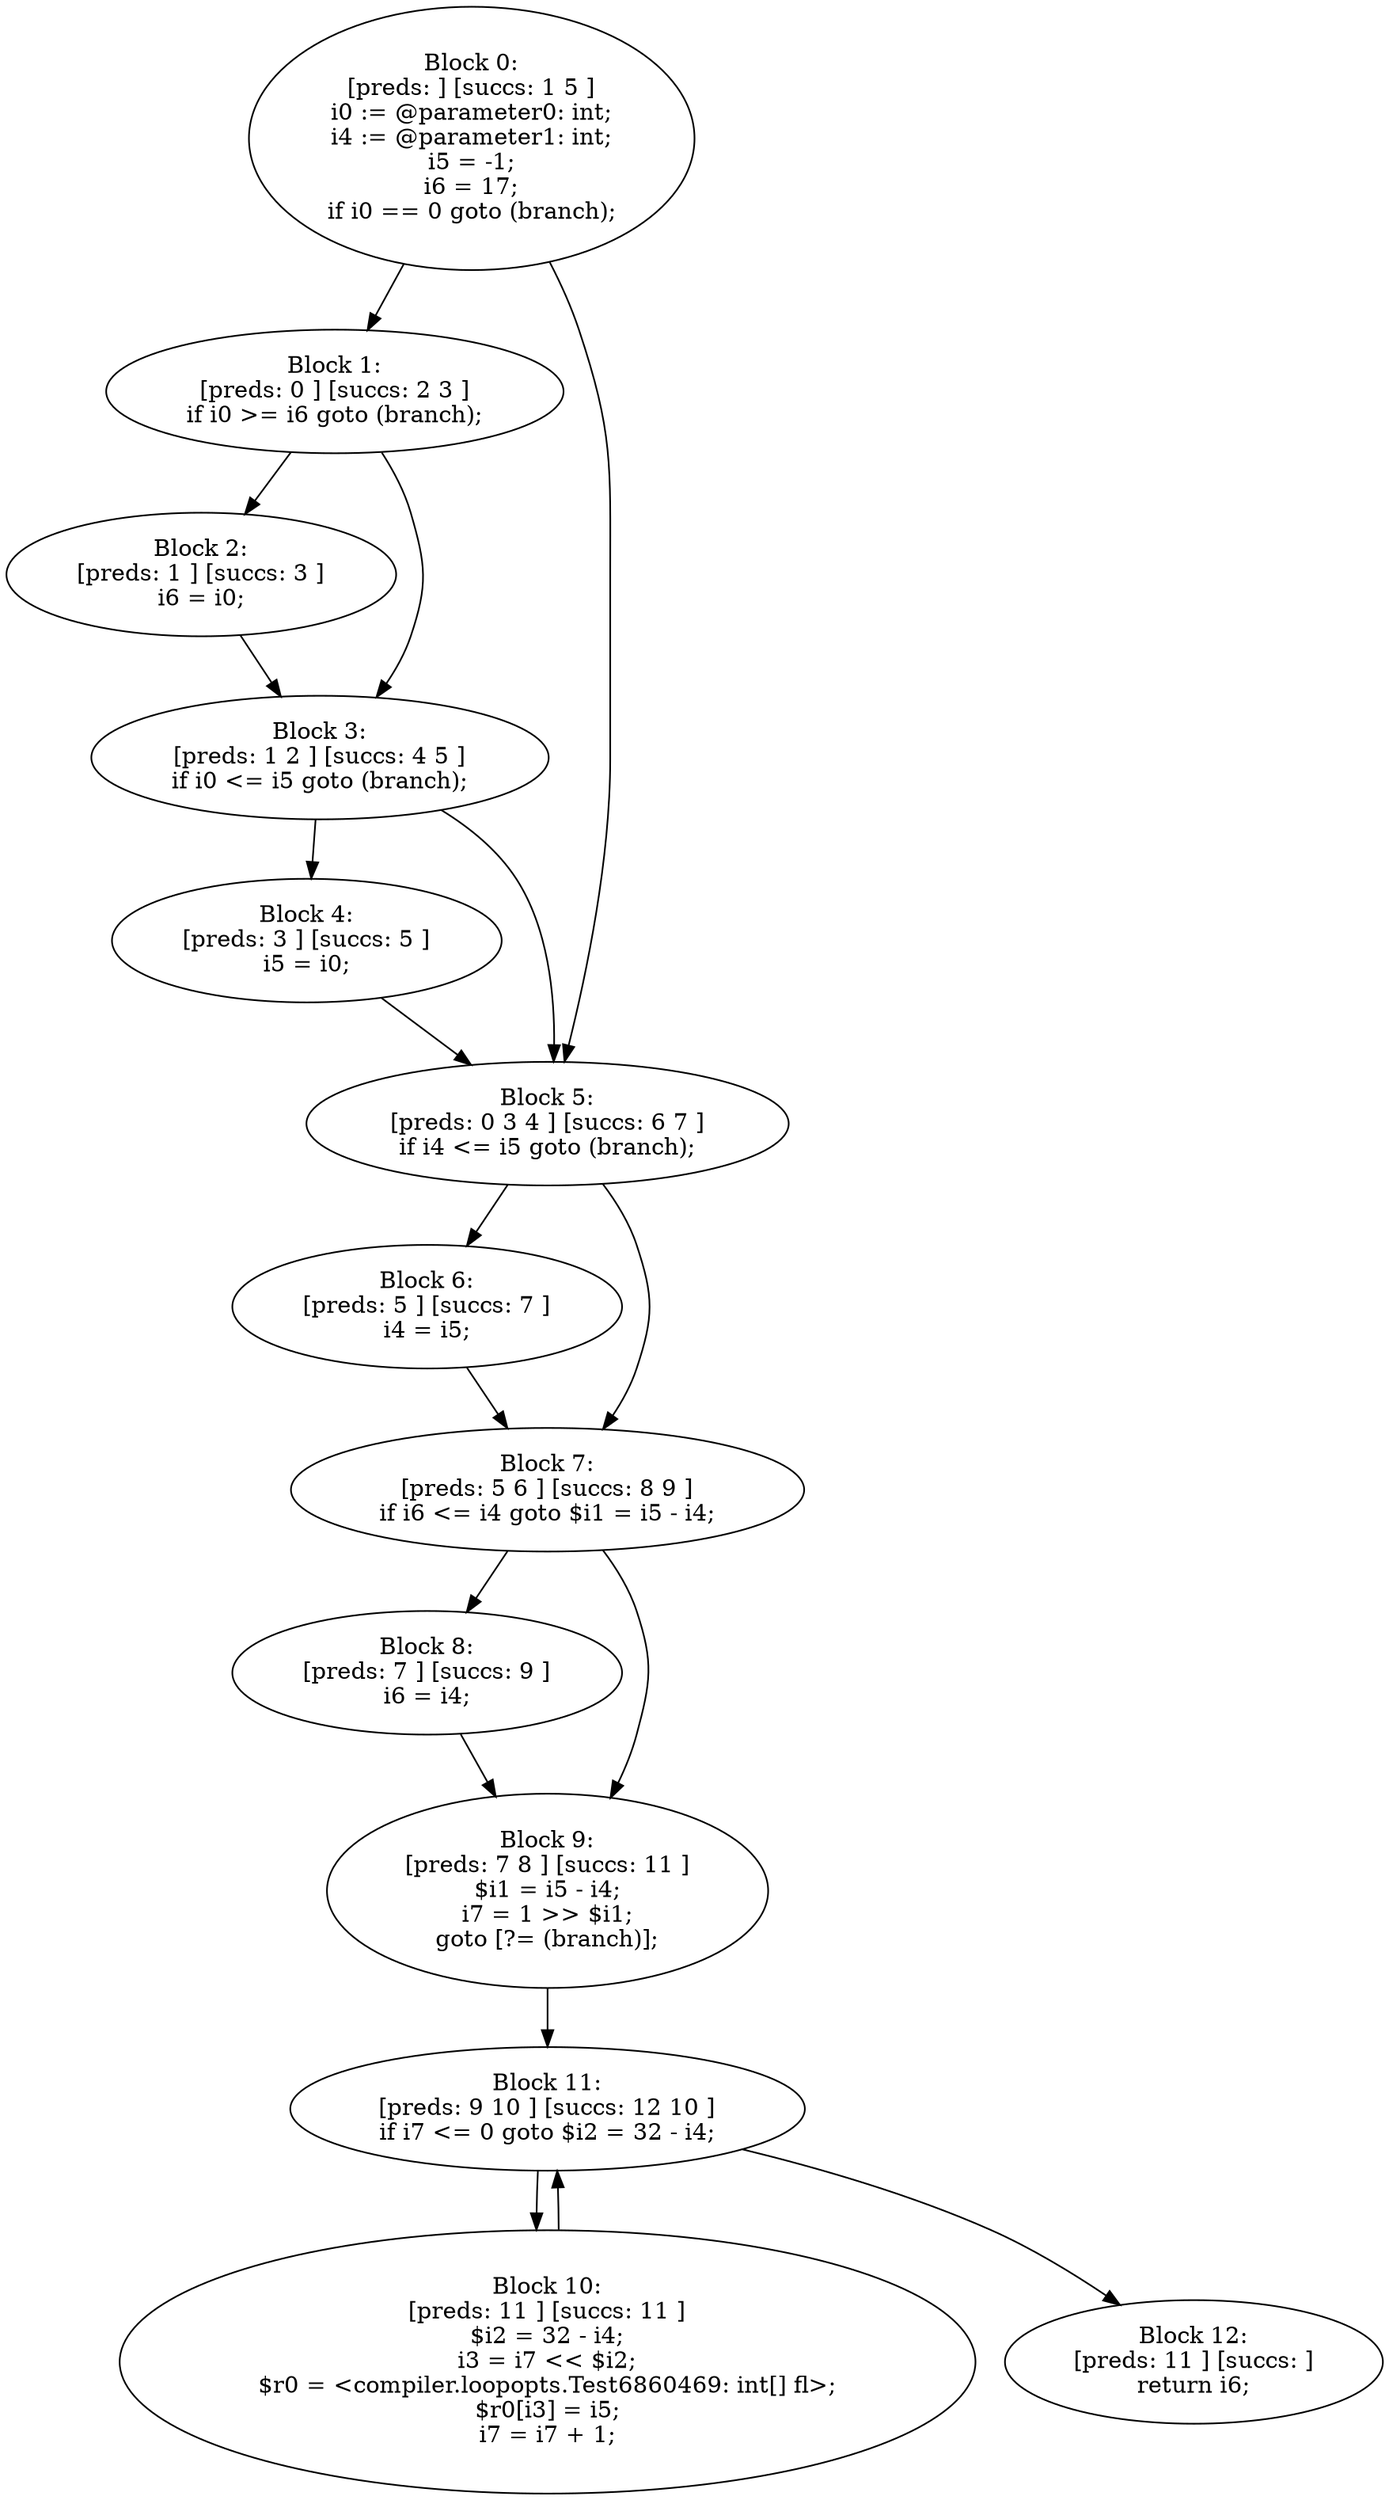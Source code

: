 digraph "unitGraph" {
    "Block 0:
[preds: ] [succs: 1 5 ]
i0 := @parameter0: int;
i4 := @parameter1: int;
i5 = -1;
i6 = 17;
if i0 == 0 goto (branch);
"
    "Block 1:
[preds: 0 ] [succs: 2 3 ]
if i0 >= i6 goto (branch);
"
    "Block 2:
[preds: 1 ] [succs: 3 ]
i6 = i0;
"
    "Block 3:
[preds: 1 2 ] [succs: 4 5 ]
if i0 <= i5 goto (branch);
"
    "Block 4:
[preds: 3 ] [succs: 5 ]
i5 = i0;
"
    "Block 5:
[preds: 0 3 4 ] [succs: 6 7 ]
if i4 <= i5 goto (branch);
"
    "Block 6:
[preds: 5 ] [succs: 7 ]
i4 = i5;
"
    "Block 7:
[preds: 5 6 ] [succs: 8 9 ]
if i6 <= i4 goto $i1 = i5 - i4;
"
    "Block 8:
[preds: 7 ] [succs: 9 ]
i6 = i4;
"
    "Block 9:
[preds: 7 8 ] [succs: 11 ]
$i1 = i5 - i4;
i7 = 1 >> $i1;
goto [?= (branch)];
"
    "Block 10:
[preds: 11 ] [succs: 11 ]
$i2 = 32 - i4;
i3 = i7 << $i2;
$r0 = <compiler.loopopts.Test6860469: int[] fl>;
$r0[i3] = i5;
i7 = i7 + 1;
"
    "Block 11:
[preds: 9 10 ] [succs: 12 10 ]
if i7 <= 0 goto $i2 = 32 - i4;
"
    "Block 12:
[preds: 11 ] [succs: ]
return i6;
"
    "Block 0:
[preds: ] [succs: 1 5 ]
i0 := @parameter0: int;
i4 := @parameter1: int;
i5 = -1;
i6 = 17;
if i0 == 0 goto (branch);
"->"Block 1:
[preds: 0 ] [succs: 2 3 ]
if i0 >= i6 goto (branch);
";
    "Block 0:
[preds: ] [succs: 1 5 ]
i0 := @parameter0: int;
i4 := @parameter1: int;
i5 = -1;
i6 = 17;
if i0 == 0 goto (branch);
"->"Block 5:
[preds: 0 3 4 ] [succs: 6 7 ]
if i4 <= i5 goto (branch);
";
    "Block 1:
[preds: 0 ] [succs: 2 3 ]
if i0 >= i6 goto (branch);
"->"Block 2:
[preds: 1 ] [succs: 3 ]
i6 = i0;
";
    "Block 1:
[preds: 0 ] [succs: 2 3 ]
if i0 >= i6 goto (branch);
"->"Block 3:
[preds: 1 2 ] [succs: 4 5 ]
if i0 <= i5 goto (branch);
";
    "Block 2:
[preds: 1 ] [succs: 3 ]
i6 = i0;
"->"Block 3:
[preds: 1 2 ] [succs: 4 5 ]
if i0 <= i5 goto (branch);
";
    "Block 3:
[preds: 1 2 ] [succs: 4 5 ]
if i0 <= i5 goto (branch);
"->"Block 4:
[preds: 3 ] [succs: 5 ]
i5 = i0;
";
    "Block 3:
[preds: 1 2 ] [succs: 4 5 ]
if i0 <= i5 goto (branch);
"->"Block 5:
[preds: 0 3 4 ] [succs: 6 7 ]
if i4 <= i5 goto (branch);
";
    "Block 4:
[preds: 3 ] [succs: 5 ]
i5 = i0;
"->"Block 5:
[preds: 0 3 4 ] [succs: 6 7 ]
if i4 <= i5 goto (branch);
";
    "Block 5:
[preds: 0 3 4 ] [succs: 6 7 ]
if i4 <= i5 goto (branch);
"->"Block 6:
[preds: 5 ] [succs: 7 ]
i4 = i5;
";
    "Block 5:
[preds: 0 3 4 ] [succs: 6 7 ]
if i4 <= i5 goto (branch);
"->"Block 7:
[preds: 5 6 ] [succs: 8 9 ]
if i6 <= i4 goto $i1 = i5 - i4;
";
    "Block 6:
[preds: 5 ] [succs: 7 ]
i4 = i5;
"->"Block 7:
[preds: 5 6 ] [succs: 8 9 ]
if i6 <= i4 goto $i1 = i5 - i4;
";
    "Block 7:
[preds: 5 6 ] [succs: 8 9 ]
if i6 <= i4 goto $i1 = i5 - i4;
"->"Block 8:
[preds: 7 ] [succs: 9 ]
i6 = i4;
";
    "Block 7:
[preds: 5 6 ] [succs: 8 9 ]
if i6 <= i4 goto $i1 = i5 - i4;
"->"Block 9:
[preds: 7 8 ] [succs: 11 ]
$i1 = i5 - i4;
i7 = 1 >> $i1;
goto [?= (branch)];
";
    "Block 8:
[preds: 7 ] [succs: 9 ]
i6 = i4;
"->"Block 9:
[preds: 7 8 ] [succs: 11 ]
$i1 = i5 - i4;
i7 = 1 >> $i1;
goto [?= (branch)];
";
    "Block 9:
[preds: 7 8 ] [succs: 11 ]
$i1 = i5 - i4;
i7 = 1 >> $i1;
goto [?= (branch)];
"->"Block 11:
[preds: 9 10 ] [succs: 12 10 ]
if i7 <= 0 goto $i2 = 32 - i4;
";
    "Block 10:
[preds: 11 ] [succs: 11 ]
$i2 = 32 - i4;
i3 = i7 << $i2;
$r0 = <compiler.loopopts.Test6860469: int[] fl>;
$r0[i3] = i5;
i7 = i7 + 1;
"->"Block 11:
[preds: 9 10 ] [succs: 12 10 ]
if i7 <= 0 goto $i2 = 32 - i4;
";
    "Block 11:
[preds: 9 10 ] [succs: 12 10 ]
if i7 <= 0 goto $i2 = 32 - i4;
"->"Block 12:
[preds: 11 ] [succs: ]
return i6;
";
    "Block 11:
[preds: 9 10 ] [succs: 12 10 ]
if i7 <= 0 goto $i2 = 32 - i4;
"->"Block 10:
[preds: 11 ] [succs: 11 ]
$i2 = 32 - i4;
i3 = i7 << $i2;
$r0 = <compiler.loopopts.Test6860469: int[] fl>;
$r0[i3] = i5;
i7 = i7 + 1;
";
}
